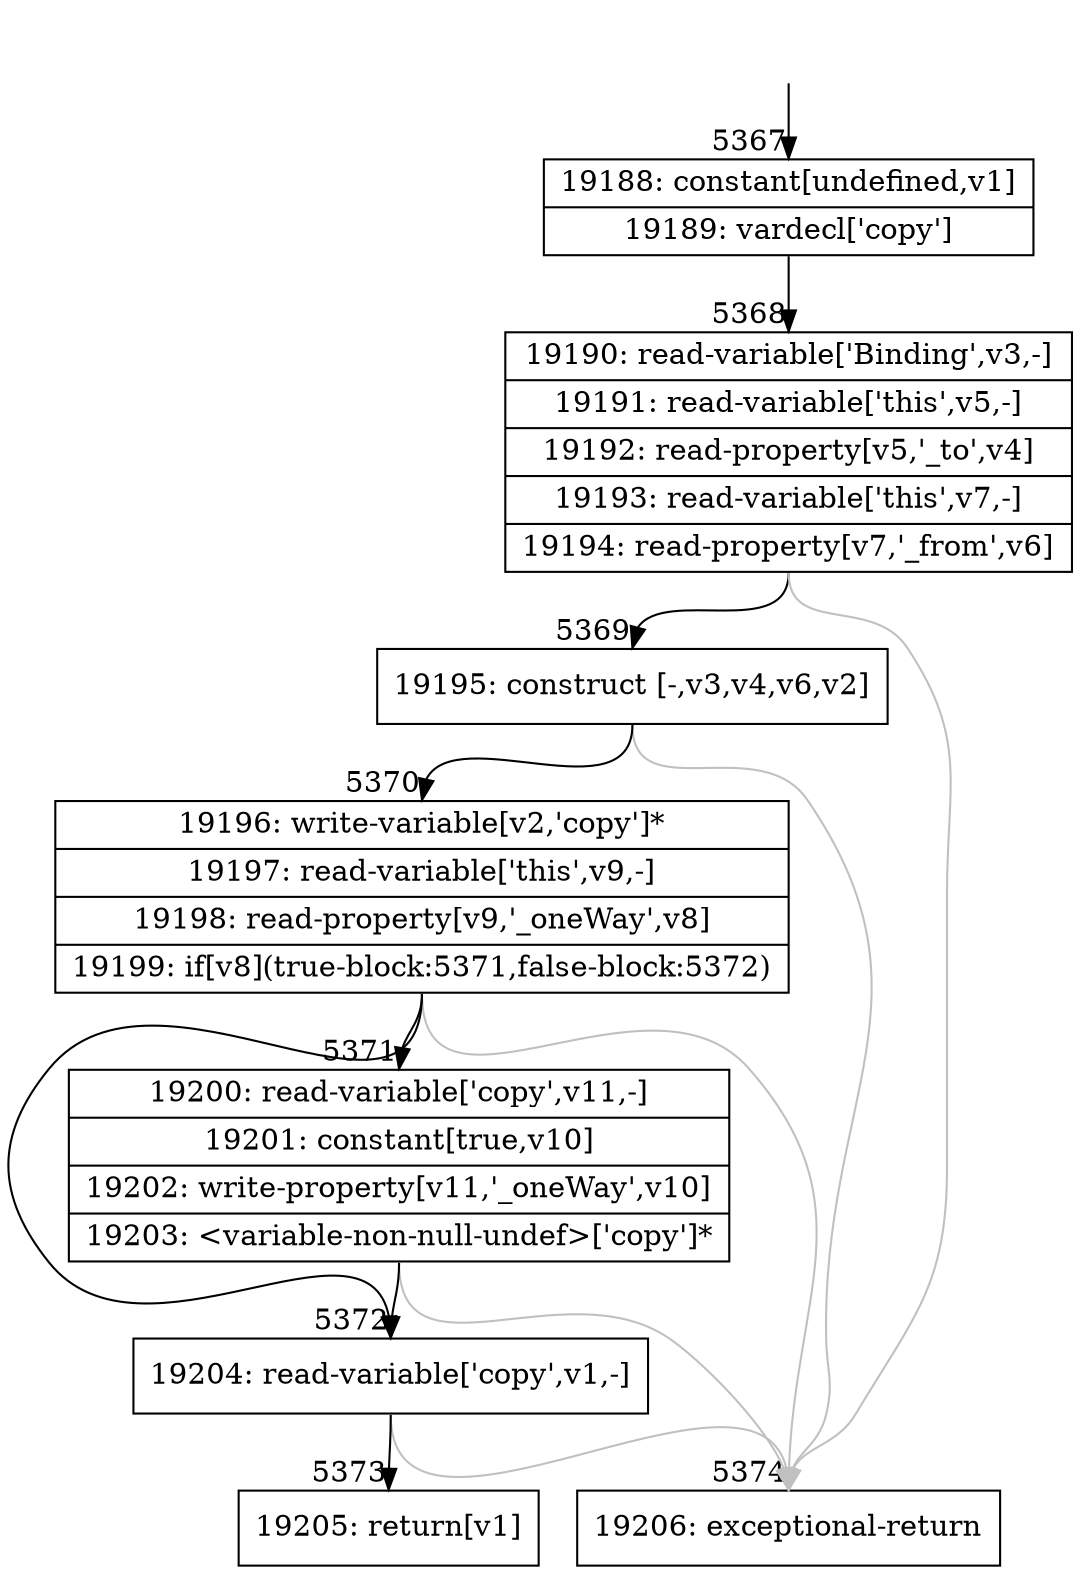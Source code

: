 digraph {
rankdir="TD"
BB_entry428[shape=none,label=""];
BB_entry428 -> BB5367 [tailport=s, headport=n, headlabel="    5367"]
BB5367 [shape=record label="{19188: constant[undefined,v1]|19189: vardecl['copy']}" ] 
BB5367 -> BB5368 [tailport=s, headport=n, headlabel="      5368"]
BB5368 [shape=record label="{19190: read-variable['Binding',v3,-]|19191: read-variable['this',v5,-]|19192: read-property[v5,'_to',v4]|19193: read-variable['this',v7,-]|19194: read-property[v7,'_from',v6]}" ] 
BB5368 -> BB5369 [tailport=s, headport=n, headlabel="      5369"]
BB5368 -> BB5374 [tailport=s, headport=n, color=gray, headlabel="      5374"]
BB5369 [shape=record label="{19195: construct [-,v3,v4,v6,v2]}" ] 
BB5369 -> BB5370 [tailport=s, headport=n, headlabel="      5370"]
BB5369 -> BB5374 [tailport=s, headport=n, color=gray]
BB5370 [shape=record label="{19196: write-variable[v2,'copy']*|19197: read-variable['this',v9,-]|19198: read-property[v9,'_oneWay',v8]|19199: if[v8](true-block:5371,false-block:5372)}" ] 
BB5370 -> BB5371 [tailport=s, headport=n, headlabel="      5371"]
BB5370 -> BB5372 [tailport=s, headport=n, headlabel="      5372"]
BB5370 -> BB5374 [tailport=s, headport=n, color=gray]
BB5371 [shape=record label="{19200: read-variable['copy',v11,-]|19201: constant[true,v10]|19202: write-property[v11,'_oneWay',v10]|19203: \<variable-non-null-undef\>['copy']*}" ] 
BB5371 -> BB5372 [tailport=s, headport=n]
BB5371 -> BB5374 [tailport=s, headport=n, color=gray]
BB5372 [shape=record label="{19204: read-variable['copy',v1,-]}" ] 
BB5372 -> BB5373 [tailport=s, headport=n, headlabel="      5373"]
BB5372 -> BB5374 [tailport=s, headport=n, color=gray]
BB5373 [shape=record label="{19205: return[v1]}" ] 
BB5374 [shape=record label="{19206: exceptional-return}" ] 
//#$~ 9713
}
